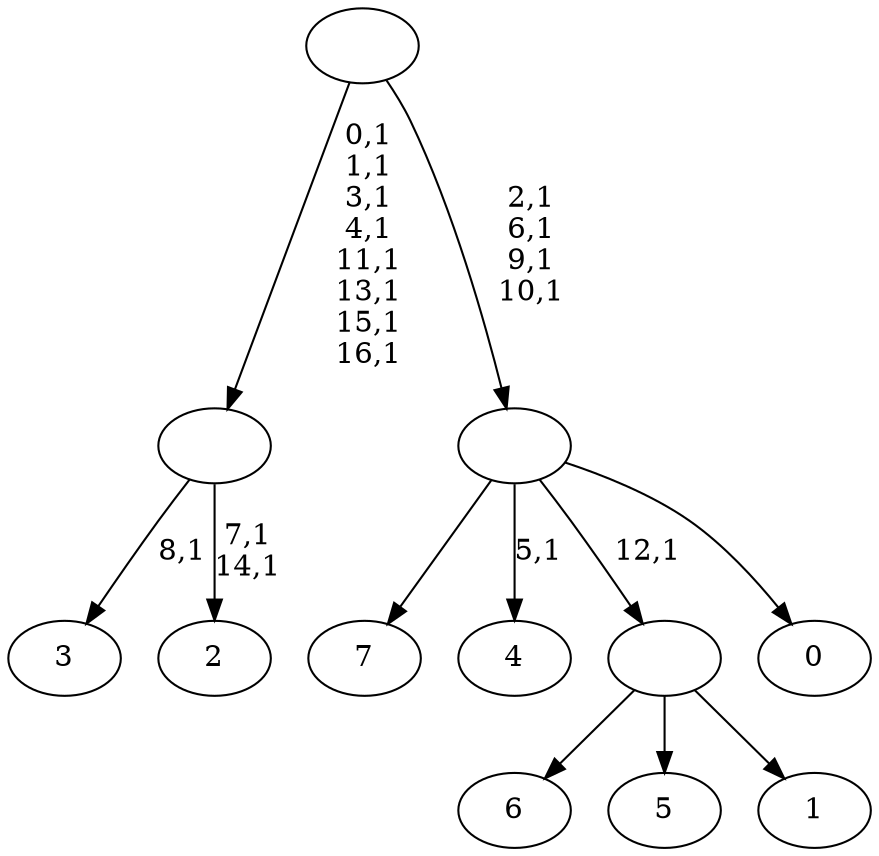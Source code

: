 digraph T {
	25 [label="7"]
	24 [label="6"]
	23 [label="5"]
	22 [label="4"]
	20 [label="3"]
	18 [label="2"]
	15 [label=""]
	7 [label="1"]
	6 [label=""]
	5 [label="0"]
	4 [label=""]
	0 [label=""]
	15 -> 18 [label="7,1\n14,1"]
	15 -> 20 [label="8,1"]
	6 -> 24 [label=""]
	6 -> 23 [label=""]
	6 -> 7 [label=""]
	4 -> 22 [label="5,1"]
	4 -> 25 [label=""]
	4 -> 6 [label="12,1"]
	4 -> 5 [label=""]
	0 -> 4 [label="2,1\n6,1\n9,1\n10,1"]
	0 -> 15 [label="0,1\n1,1\n3,1\n4,1\n11,1\n13,1\n15,1\n16,1"]
}
